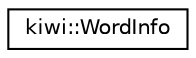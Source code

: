 digraph "Graphical Class Hierarchy"
{
 // LATEX_PDF_SIZE
  edge [fontname="Helvetica",fontsize="10",labelfontname="Helvetica",labelfontsize="10"];
  node [fontname="Helvetica",fontsize="10",shape=record];
  rankdir="LR";
  Node0 [label="kiwi::WordInfo",height=0.2,width=0.4,color="black", fillcolor="white", style="filled",URL="$structkiwi_1_1WordInfo.html",tooltip=" "];
}
